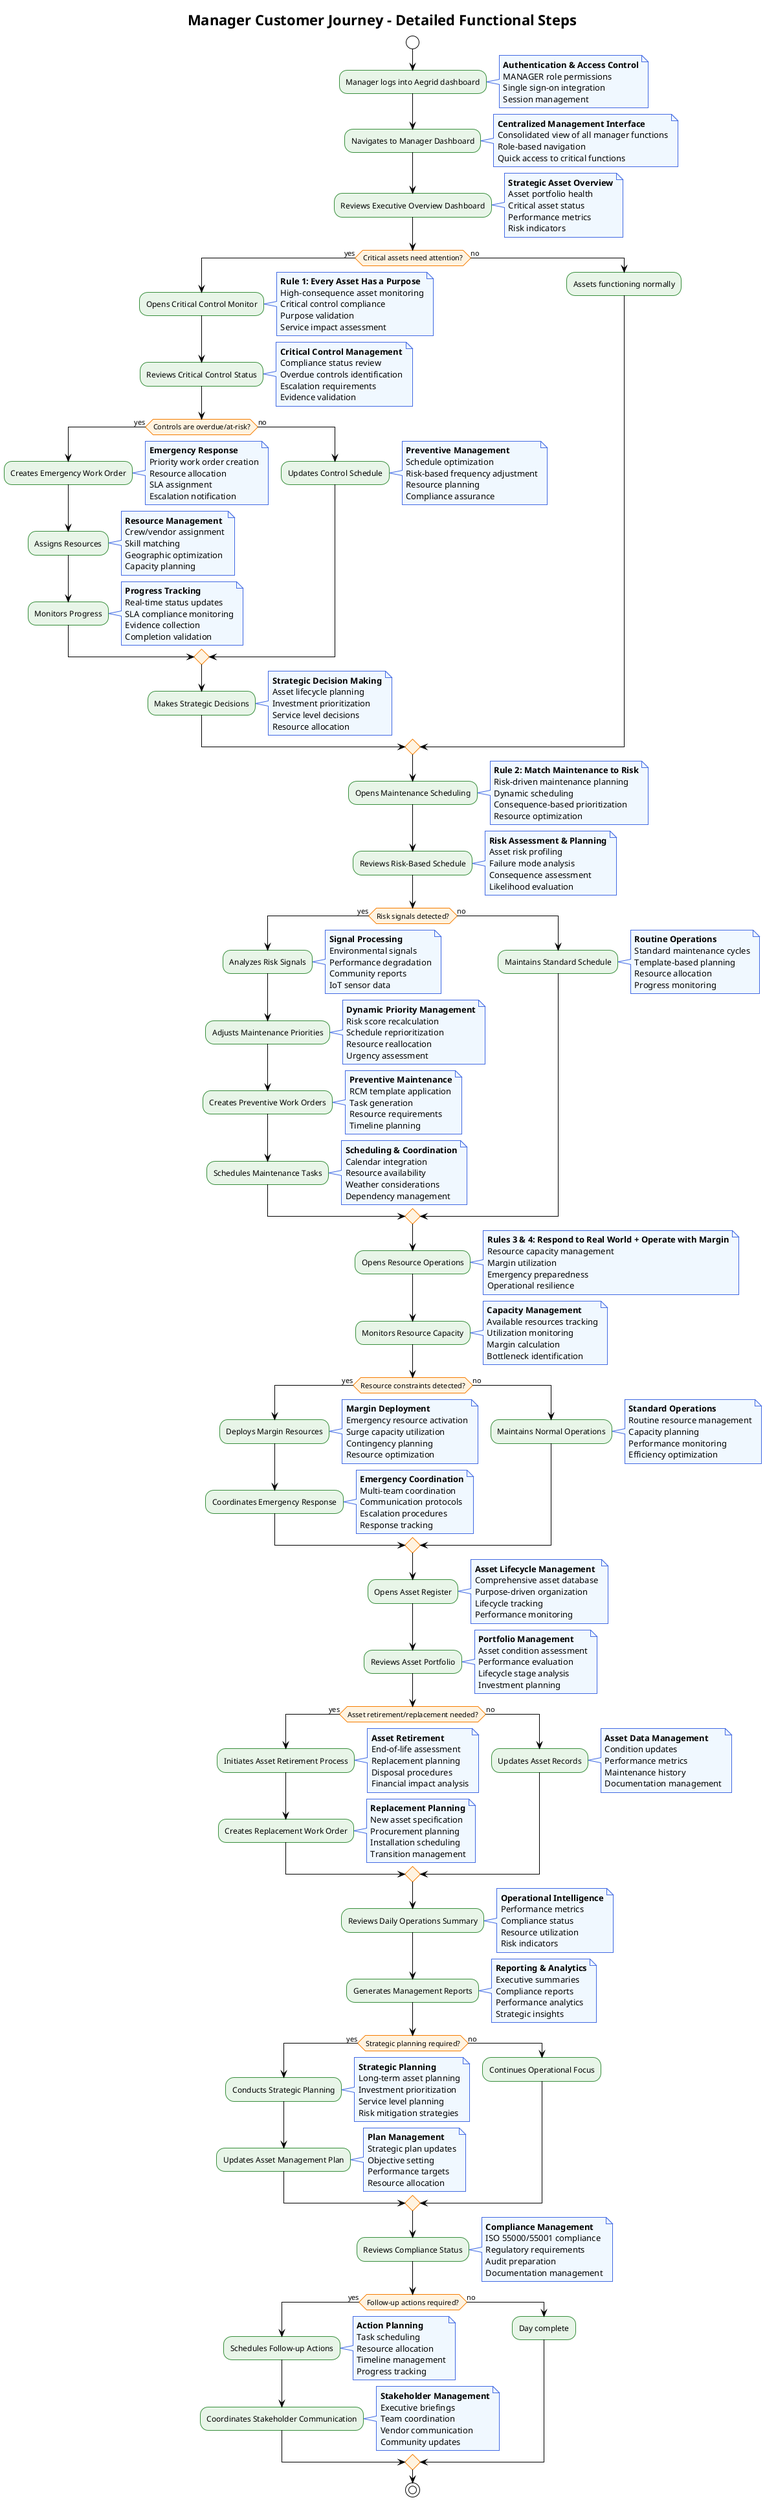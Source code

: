 @startuml Manager Customer Journey - Detailed Functional Steps
!theme plain
skinparam backgroundColor #FFFFFF
skinparam activity {
  BackgroundColor #E8F5E8
  BorderColor #388E3C
  FontColor #000000
}
skinparam activityDiamond {
  BackgroundColor #FFF3E0
  BorderColor #F57C00
  FontColor #000000
}
skinparam note {
  BackgroundColor #F0F8FF
  BorderColor #4169E3
  FontColor #000000
}

title Manager Customer Journey - Detailed Functional Steps

start

:Manager logs into Aegrid dashboard;
note right: **Authentication & Access Control**\nMANAGER role permissions\nSingle sign-on integration\nSession management

:Navigates to Manager Dashboard;
note right: **Centralized Management Interface**\nConsolidated view of all manager functions\nRole-based navigation\nQuick access to critical functions

:Reviews Executive Overview Dashboard;
note right: **Strategic Asset Overview**\nAsset portfolio health\nCritical asset status\nPerformance metrics\nRisk indicators

if (Critical assets need attention?) then (yes)
  :Opens Critical Control Monitor;
  note right: **Rule 1: Every Asset Has a Purpose**\nHigh-consequence asset monitoring\nCritical control compliance\nPurpose validation\nService impact assessment

  :Reviews Critical Control Status;
  note right: **Critical Control Management**\nCompliance status review\nOverdue controls identification\nEscalation requirements\nEvidence validation

  if (Controls are overdue/at-risk?) then (yes)
    :Creates Emergency Work Order;
    note right: **Emergency Response**\nPriority work order creation\nResource allocation\nSLA assignment\nEscalation notification

    :Assigns Resources;
    note right: **Resource Management**\nCrew/vendor assignment\nSkill matching\nGeographic optimization\nCapacity planning

    :Monitors Progress;
    note right: **Progress Tracking**\nReal-time status updates\nSLA compliance monitoring\nEvidence collection\nCompletion validation
  else (no)
    :Updates Control Schedule;
    note right: **Preventive Management**\nSchedule optimization\nRisk-based frequency adjustment\nResource planning\nCompliance assurance
  endif

  :Makes Strategic Decisions;
  note right: **Strategic Decision Making**\nAsset lifecycle planning\nInvestment prioritization\nService level decisions\nResource allocation
else (no)
  :Assets functioning normally;
endif

:Opens Maintenance Scheduling;
note right: **Rule 2: Match Maintenance to Risk**\nRisk-driven maintenance planning\nDynamic scheduling\nConsequence-based prioritization\nResource optimization

:Reviews Risk-Based Schedule;
note right: **Risk Assessment & Planning**\nAsset risk profiling\nFailure mode analysis\nConsequence assessment\nLikelihood evaluation

if (Risk signals detected?) then (yes)
  :Analyzes Risk Signals;
  note right: **Signal Processing**\nEnvironmental signals\nPerformance degradation\nCommunity reports\nIoT sensor data

  :Adjusts Maintenance Priorities;
  note right: **Dynamic Priority Management**\nRisk score recalculation\nSchedule reprioritization\nResource reallocation\nUrgency assessment

  :Creates Preventive Work Orders;
  note right: **Preventive Maintenance**\nRCM template application\nTask generation\nResource requirements\nTimeline planning

  :Schedules Maintenance Tasks;
  note right: **Scheduling & Coordination**\nCalendar integration\nResource availability\nWeather considerations\nDependency management
else (no)
  :Maintains Standard Schedule;
  note right: **Routine Operations**\nStandard maintenance cycles\nTemplate-based planning\nResource allocation\nProgress monitoring
endif

:Opens Resource Operations;
note right: **Rules 3 & 4: Respond to Real World + Operate with Margin**\nResource capacity management\nMargin utilization\nEmergency preparedness\nOperational resilience

:Monitors Resource Capacity;
note right: **Capacity Management**\nAvailable resources tracking\nUtilization monitoring\nMargin calculation\nBottleneck identification

if (Resource constraints detected?) then (yes)
  :Deploys Margin Resources;
  note right: **Margin Deployment**\nEmergency resource activation\nSurge capacity utilization\nContingency planning\nResource optimization

  :Coordinates Emergency Response;
  note right: **Emergency Coordination**\nMulti-team coordination\nCommunication protocols\nEscalation procedures\nResponse tracking
else (no)
  :Maintains Normal Operations;
  note right: **Standard Operations**\nRoutine resource management\nCapacity planning\nPerformance monitoring\nEfficiency optimization
endif

:Opens Asset Register;
note right: **Asset Lifecycle Management**\nComprehensive asset database\nPurpose-driven organization\nLifecycle tracking\nPerformance monitoring

:Reviews Asset Portfolio;
note right: **Portfolio Management**\nAsset condition assessment\nPerformance evaluation\nLifecycle stage analysis\nInvestment planning

if (Asset retirement/replacement needed?) then (yes)
  :Initiates Asset Retirement Process;
  note right: **Asset Retirement**\nEnd-of-life assessment\nReplacement planning\nDisposal procedures\nFinancial impact analysis

  :Creates Replacement Work Order;
  note right: **Replacement Planning**\nNew asset specification\nProcurement planning\nInstallation scheduling\nTransition management
else (no)
  :Updates Asset Records;
  note right: **Asset Data Management**\nCondition updates\nPerformance metrics\nMaintenance history\nDocumentation management
endif

:Reviews Daily Operations Summary;
note right: **Operational Intelligence**\nPerformance metrics\nCompliance status\nResource utilization\nRisk indicators

:Generates Management Reports;
note right: **Reporting & Analytics**\nExecutive summaries\nCompliance reports\nPerformance analytics\nStrategic insights

if (Strategic planning required?) then (yes)
  :Conducts Strategic Planning;
  note right: **Strategic Planning**\nLong-term asset planning\nInvestment prioritization\nService level planning\nRisk mitigation strategies

  :Updates Asset Management Plan;
  note right: **Plan Management**\nStrategic plan updates\nObjective setting\nPerformance targets\nResource allocation
else (no)
  :Continues Operational Focus;
endif

:Reviews Compliance Status;
note right: **Compliance Management**\nISO 55000/55001 compliance\nRegulatory requirements\nAudit preparation\nDocumentation management

if (Follow-up actions required?) then (yes)
  :Schedules Follow-up Actions;
  note right: **Action Planning**\nTask scheduling\nResource allocation\nTimeline management\nProgress tracking

  :Coordinates Stakeholder Communication;
  note right: **Stakeholder Management**\nExecutive briefings\nTeam coordination\nVendor communication\nCommunity updates
else (no)
  :Day complete;
endif

stop

@enduml
